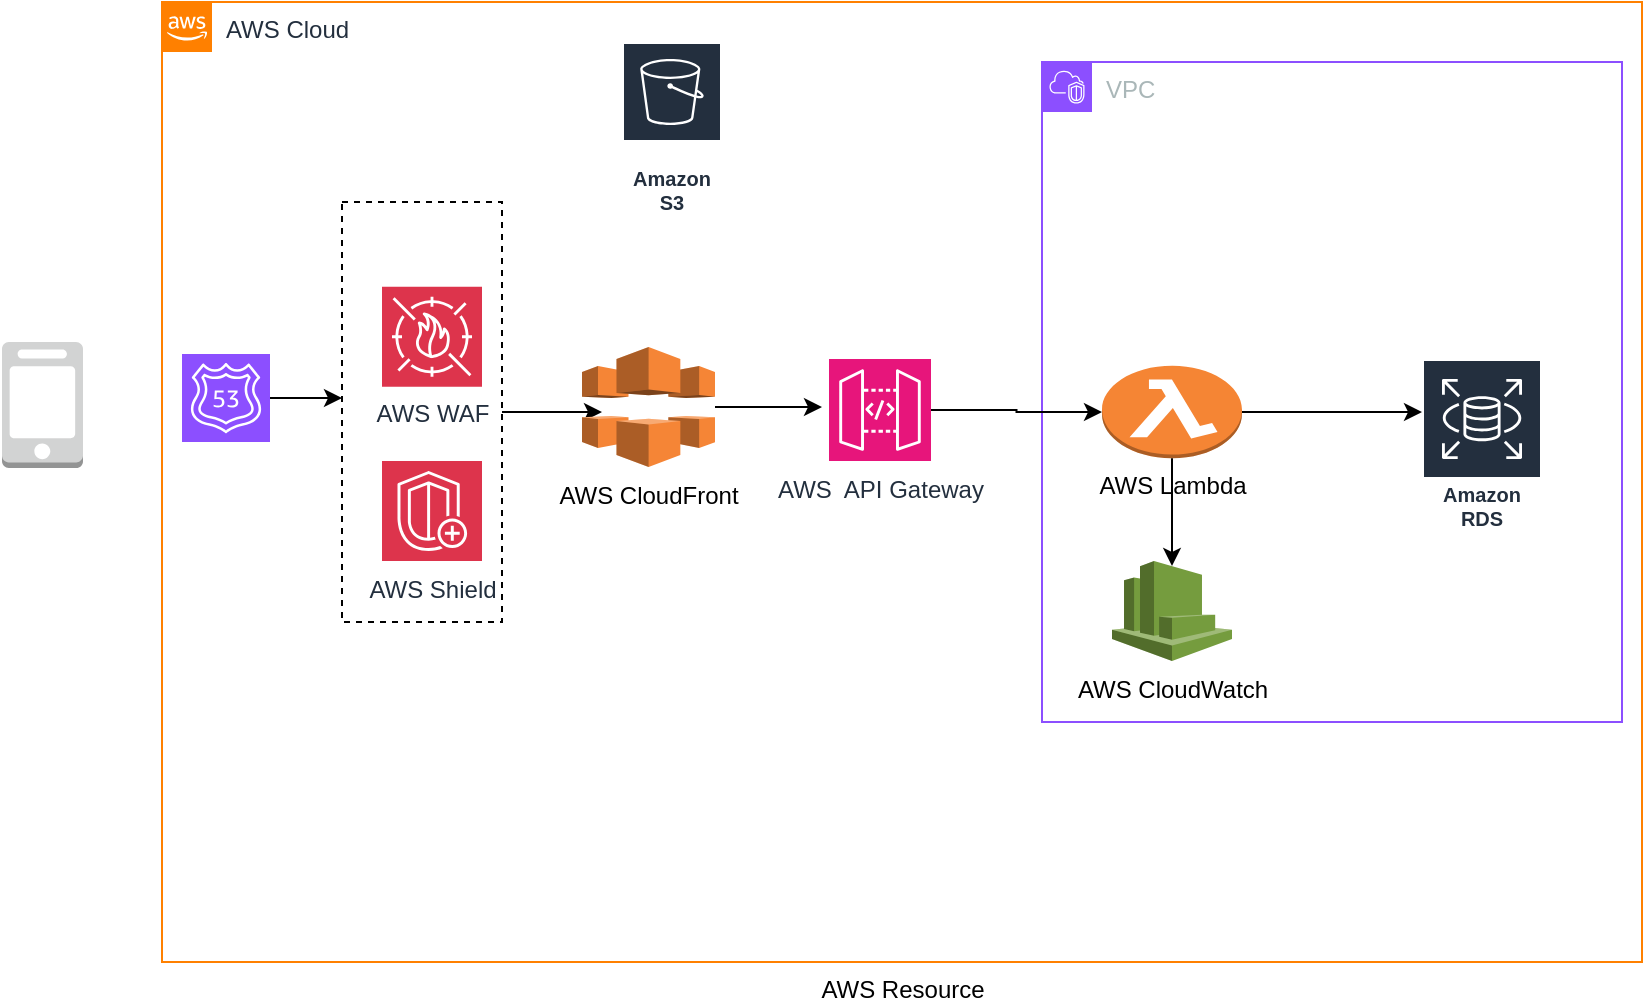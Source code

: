 <mxfile version="23.0.1" type="github">
  <diagram name="Trang-1" id="PGPuonrAZV76nMHsHKJV">
    <mxGraphModel dx="1219" dy="607" grid="1" gridSize="10" guides="1" tooltips="1" connect="1" arrows="1" fold="1" page="1" pageScale="1" pageWidth="827" pageHeight="1169" math="0" shadow="0">
      <root>
        <mxCell id="0" />
        <mxCell id="1" parent="0" />
        <mxCell id="vHsS-nZTIobniVrzyw61-35" value="AWS Resource&lt;br&gt;" style="verticalLabelPosition=bottom;verticalAlign=top;html=1;shape=mxgraph.basic.rect;fillColor2=none;strokeWidth=1;size=20;indent=5;movable=0;resizable=0;rotatable=0;deletable=0;editable=0;locked=1;connectable=0;" parent="1" vertex="1">
          <mxGeometry x="80" y="80" width="740" height="480" as="geometry" />
        </mxCell>
        <mxCell id="vHsS-nZTIobniVrzyw61-11" value="" style="outlineConnect=0;dashed=0;verticalLabelPosition=bottom;verticalAlign=top;align=center;html=1;shape=mxgraph.aws3.mobile_client;fillColor=#D2D3D3;gradientColor=none;" parent="1" vertex="1">
          <mxGeometry y="250" width="40.5" height="63" as="geometry" />
        </mxCell>
        <mxCell id="2dPdS4qDicGtsVxg0K6_-8" value="" style="group" vertex="1" connectable="0" parent="1">
          <mxGeometry x="80" y="80" width="740" height="480" as="geometry" />
        </mxCell>
        <mxCell id="2dPdS4qDicGtsVxg0K6_-44" style="edgeStyle=orthogonalEdgeStyle;rounded=0;orthogonalLoop=1;jettySize=auto;html=1;" edge="1" parent="2dPdS4qDicGtsVxg0K6_-8" source="2dPdS4qDicGtsVxg0K6_-21">
          <mxGeometry relative="1" as="geometry">
            <mxPoint x="220.0" y="205.0" as="targetPoint" />
          </mxGeometry>
        </mxCell>
        <mxCell id="2dPdS4qDicGtsVxg0K6_-21" value="" style="verticalLabelPosition=bottom;verticalAlign=top;html=1;shape=mxgraph.basic.rect;fillColor2=none;strokeWidth=1;size=20;indent=5;dashed=1;" vertex="1" parent="2dPdS4qDicGtsVxg0K6_-8">
          <mxGeometry x="90" y="100" width="80" height="210" as="geometry" />
        </mxCell>
        <mxCell id="2dPdS4qDicGtsVxg0K6_-6" value="AWS Cloud" style="points=[[0,0],[0.25,0],[0.5,0],[0.75,0],[1,0],[1,0.25],[1,0.5],[1,0.75],[1,1],[0.75,1],[0.5,1],[0.25,1],[0,1],[0,0.75],[0,0.5],[0,0.25]];outlineConnect=0;gradientColor=none;html=1;whiteSpace=wrap;fontSize=12;fontStyle=0;container=0;pointerEvents=0;collapsible=0;recursiveResize=0;shape=mxgraph.aws4.group;grIcon=mxgraph.aws4.group_aws_cloud_alt;strokeColor=#FF8000;fillColor=none;verticalAlign=top;align=left;spacingLeft=30;fontColor=#232F3E;dashed=0;" vertex="1" parent="2dPdS4qDicGtsVxg0K6_-8">
          <mxGeometry width="740" height="480" as="geometry" />
        </mxCell>
        <mxCell id="2dPdS4qDicGtsVxg0K6_-48" style="edgeStyle=orthogonalEdgeStyle;rounded=0;orthogonalLoop=1;jettySize=auto;html=1;" edge="1" parent="2dPdS4qDicGtsVxg0K6_-8" source="vHsS-nZTIobniVrzyw61-1">
          <mxGeometry relative="1" as="geometry">
            <mxPoint x="630" y="205.005" as="targetPoint" />
          </mxGeometry>
        </mxCell>
        <mxCell id="vHsS-nZTIobniVrzyw61-1" value="AWS Lambda&lt;br&gt;" style="outlineConnect=0;dashed=0;verticalLabelPosition=bottom;verticalAlign=top;align=center;html=1;shape=mxgraph.aws3.lambda_function;fillColor=#F58534;gradientColor=none;" parent="2dPdS4qDicGtsVxg0K6_-8" vertex="1">
          <mxGeometry x="470" y="181.88" width="70" height="46.25" as="geometry" />
        </mxCell>
        <mxCell id="vHsS-nZTIobniVrzyw61-7" value="AWS&amp;nbsp; API Gateway&lt;br&gt;" style="sketch=0;points=[[0,0,0],[0.25,0,0],[0.5,0,0],[0.75,0,0],[1,0,0],[0,1,0],[0.25,1,0],[0.5,1,0],[0.75,1,0],[1,1,0],[0,0.25,0],[0,0.5,0],[0,0.75,0],[1,0.25,0],[1,0.5,0],[1,0.75,0]];outlineConnect=0;fontColor=#232F3E;fillColor=#E7157B;strokeColor=#ffffff;dashed=0;verticalLabelPosition=bottom;verticalAlign=top;align=center;html=1;fontSize=12;fontStyle=0;aspect=fixed;shape=mxgraph.aws4.resourceIcon;resIcon=mxgraph.aws4.api_gateway;" parent="2dPdS4qDicGtsVxg0K6_-8" vertex="1">
          <mxGeometry x="333.5" y="178.5" width="51" height="51" as="geometry" />
        </mxCell>
        <mxCell id="vHsS-nZTIobniVrzyw61-8" value="AWS WAF&lt;br&gt;" style="sketch=0;points=[[0,0,0],[0.25,0,0],[0.5,0,0],[0.75,0,0],[1,0,0],[0,1,0],[0.25,1,0],[0.5,1,0],[0.75,1,0],[1,1,0],[0,0.25,0],[0,0.5,0],[0,0.75,0],[1,0.25,0],[1,0.5,0],[1,0.75,0]];outlineConnect=0;fontColor=#232F3E;fillColor=#DD344C;strokeColor=#ffffff;dashed=0;verticalLabelPosition=bottom;verticalAlign=top;align=center;html=1;fontSize=12;fontStyle=0;aspect=fixed;shape=mxgraph.aws4.resourceIcon;resIcon=mxgraph.aws4.waf;" parent="2dPdS4qDicGtsVxg0K6_-8" vertex="1">
          <mxGeometry x="110" y="142.37" width="50" height="50" as="geometry" />
        </mxCell>
        <mxCell id="vHsS-nZTIobniVrzyw61-17" value="Amazon RDS" style="sketch=0;outlineConnect=0;fontColor=#232F3E;gradientColor=none;strokeColor=#ffffff;fillColor=#232F3E;dashed=0;verticalLabelPosition=middle;verticalAlign=bottom;align=center;html=1;whiteSpace=wrap;fontSize=10;fontStyle=1;spacing=3;shape=mxgraph.aws4.productIcon;prIcon=mxgraph.aws4.rds;" parent="2dPdS4qDicGtsVxg0K6_-8" vertex="1">
          <mxGeometry x="630" y="178.5" width="60" height="89.5" as="geometry" />
        </mxCell>
        <mxCell id="vHsS-nZTIobniVrzyw61-18" value="AWS CloudWatch&lt;br&gt;" style="outlineConnect=0;dashed=0;verticalLabelPosition=bottom;verticalAlign=top;align=center;html=1;shape=mxgraph.aws3.cloudwatch;fillColor=#759C3E;gradientColor=none;" parent="2dPdS4qDicGtsVxg0K6_-8" vertex="1">
          <mxGeometry x="475" y="279.5" width="60" height="50" as="geometry" />
        </mxCell>
        <mxCell id="2dPdS4qDicGtsVxg0K6_-3" value="VPC" style="points=[[0,0],[0.25,0],[0.5,0],[0.75,0],[1,0],[1,0.25],[1,0.5],[1,0.75],[1,1],[0.75,1],[0.5,1],[0.25,1],[0,1],[0,0.75],[0,0.5],[0,0.25]];outlineConnect=0;gradientColor=none;html=1;whiteSpace=wrap;fontSize=12;fontStyle=0;container=1;pointerEvents=0;collapsible=0;recursiveResize=0;shape=mxgraph.aws4.group;grIcon=mxgraph.aws4.group_vpc2;strokeColor=#8C4FFF;fillColor=none;verticalAlign=top;align=left;spacingLeft=30;fontColor=#AAB7B8;dashed=0;" vertex="1" parent="2dPdS4qDicGtsVxg0K6_-8">
          <mxGeometry x="440" y="30" width="290" height="330" as="geometry" />
        </mxCell>
        <mxCell id="2dPdS4qDicGtsVxg0K6_-13" value="AWS Shield" style="sketch=0;points=[[0,0,0],[0.25,0,0],[0.5,0,0],[0.75,0,0],[1,0,0],[0,1,0],[0.25,1,0],[0.5,1,0],[0.75,1,0],[1,1,0],[0,0.25,0],[0,0.5,0],[0,0.75,0],[1,0.25,0],[1,0.5,0],[1,0.75,0]];outlineConnect=0;fontColor=#232F3E;fillColor=#DD344C;strokeColor=#ffffff;dashed=0;verticalLabelPosition=bottom;verticalAlign=top;align=center;html=1;fontSize=12;fontStyle=0;aspect=fixed;shape=mxgraph.aws4.resourceIcon;resIcon=mxgraph.aws4.shield;" vertex="1" parent="2dPdS4qDicGtsVxg0K6_-8">
          <mxGeometry x="110" y="229.5" width="50" height="50" as="geometry" />
        </mxCell>
        <mxCell id="2dPdS4qDicGtsVxg0K6_-45" style="edgeStyle=orthogonalEdgeStyle;rounded=0;orthogonalLoop=1;jettySize=auto;html=1;" edge="1" parent="2dPdS4qDicGtsVxg0K6_-8" source="2dPdS4qDicGtsVxg0K6_-14">
          <mxGeometry relative="1" as="geometry">
            <mxPoint x="330.0" y="202.5" as="targetPoint" />
          </mxGeometry>
        </mxCell>
        <mxCell id="2dPdS4qDicGtsVxg0K6_-14" value="AWS CloudFront&lt;br&gt;" style="outlineConnect=0;dashed=0;verticalLabelPosition=bottom;verticalAlign=top;align=center;html=1;shape=mxgraph.aws3.cloudfront;fillColor=#F58536;gradientColor=none;" vertex="1" parent="2dPdS4qDicGtsVxg0K6_-8">
          <mxGeometry x="210" y="172.5" width="66.5" height="60" as="geometry" />
        </mxCell>
        <mxCell id="2dPdS4qDicGtsVxg0K6_-35" style="edgeStyle=orthogonalEdgeStyle;rounded=0;orthogonalLoop=1;jettySize=auto;html=1;" edge="1" parent="2dPdS4qDicGtsVxg0K6_-8" source="2dPdS4qDicGtsVxg0K6_-29">
          <mxGeometry relative="1" as="geometry">
            <mxPoint x="90.0" y="198" as="targetPoint" />
          </mxGeometry>
        </mxCell>
        <mxCell id="2dPdS4qDicGtsVxg0K6_-29" value="" style="sketch=0;points=[[0,0,0],[0.25,0,0],[0.5,0,0],[0.75,0,0],[1,0,0],[0,1,0],[0.25,1,0],[0.5,1,0],[0.75,1,0],[1,1,0],[0,0.25,0],[0,0.5,0],[0,0.75,0],[1,0.25,0],[1,0.5,0],[1,0.75,0]];outlineConnect=0;fontColor=#232F3E;fillColor=#8C4FFF;strokeColor=#ffffff;dashed=0;verticalLabelPosition=bottom;verticalAlign=top;align=center;html=1;fontSize=12;fontStyle=0;aspect=fixed;shape=mxgraph.aws4.resourceIcon;resIcon=mxgraph.aws4.route_53;" vertex="1" parent="2dPdS4qDicGtsVxg0K6_-8">
          <mxGeometry x="10" y="176" width="44" height="44" as="geometry" />
        </mxCell>
        <mxCell id="2dPdS4qDicGtsVxg0K6_-46" style="edgeStyle=orthogonalEdgeStyle;rounded=0;orthogonalLoop=1;jettySize=auto;html=1;entryX=0;entryY=0.5;entryDx=0;entryDy=0;entryPerimeter=0;" edge="1" parent="2dPdS4qDicGtsVxg0K6_-8" source="vHsS-nZTIobniVrzyw61-7" target="vHsS-nZTIobniVrzyw61-1">
          <mxGeometry relative="1" as="geometry" />
        </mxCell>
        <mxCell id="2dPdS4qDicGtsVxg0K6_-49" style="edgeStyle=orthogonalEdgeStyle;rounded=0;orthogonalLoop=1;jettySize=auto;html=1;entryX=0.5;entryY=0.05;entryDx=0;entryDy=0;entryPerimeter=0;" edge="1" parent="2dPdS4qDicGtsVxg0K6_-8" source="vHsS-nZTIobniVrzyw61-1" target="vHsS-nZTIobniVrzyw61-18">
          <mxGeometry relative="1" as="geometry" />
        </mxCell>
        <mxCell id="2dPdS4qDicGtsVxg0K6_-15" value="Amazon S3" style="sketch=0;outlineConnect=0;fontColor=#232F3E;gradientColor=none;strokeColor=#ffffff;fillColor=#232F3E;dashed=0;verticalLabelPosition=middle;verticalAlign=bottom;align=center;html=1;whiteSpace=wrap;fontSize=10;fontStyle=1;spacing=3;shape=mxgraph.aws4.productIcon;prIcon=mxgraph.aws4.s3;" vertex="1" parent="1">
          <mxGeometry x="310" y="100" width="50" height="90" as="geometry" />
        </mxCell>
      </root>
    </mxGraphModel>
  </diagram>
</mxfile>
